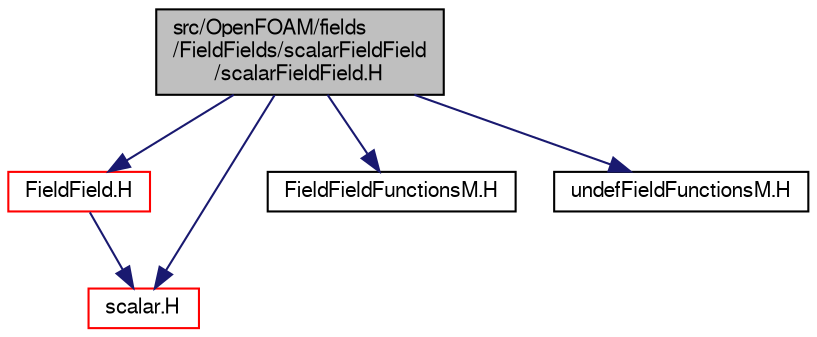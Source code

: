digraph "src/OpenFOAM/fields/FieldFields/scalarFieldField/scalarFieldField.H"
{
  bgcolor="transparent";
  edge [fontname="FreeSans",fontsize="10",labelfontname="FreeSans",labelfontsize="10"];
  node [fontname="FreeSans",fontsize="10",shape=record];
  Node0 [label="src/OpenFOAM/fields\l/FieldFields/scalarFieldField\l/scalarFieldField.H",height=0.2,width=0.4,color="black", fillcolor="grey75", style="filled", fontcolor="black"];
  Node0 -> Node1 [color="midnightblue",fontsize="10",style="solid",fontname="FreeSans"];
  Node1 [label="FieldField.H",height=0.2,width=0.4,color="red",URL="$a09473.html"];
  Node1 -> Node25 [color="midnightblue",fontsize="10",style="solid",fontname="FreeSans"];
  Node25 [label="scalar.H",height=0.2,width=0.4,color="red",URL="$a12533.html"];
  Node0 -> Node25 [color="midnightblue",fontsize="10",style="solid",fontname="FreeSans"];
  Node0 -> Node59 [color="midnightblue",fontsize="10",style="solid",fontname="FreeSans"];
  Node59 [label="FieldFieldFunctionsM.H",height=0.2,width=0.4,color="black",URL="$a09485.html",tooltip="High performance macro functions for Field<Type> algebra. These expand using either array element acc..."];
  Node0 -> Node60 [color="midnightblue",fontsize="10",style="solid",fontname="FreeSans"];
  Node60 [label="undefFieldFunctionsM.H",height=0.2,width=0.4,color="black",URL="$a09605.html"];
}
